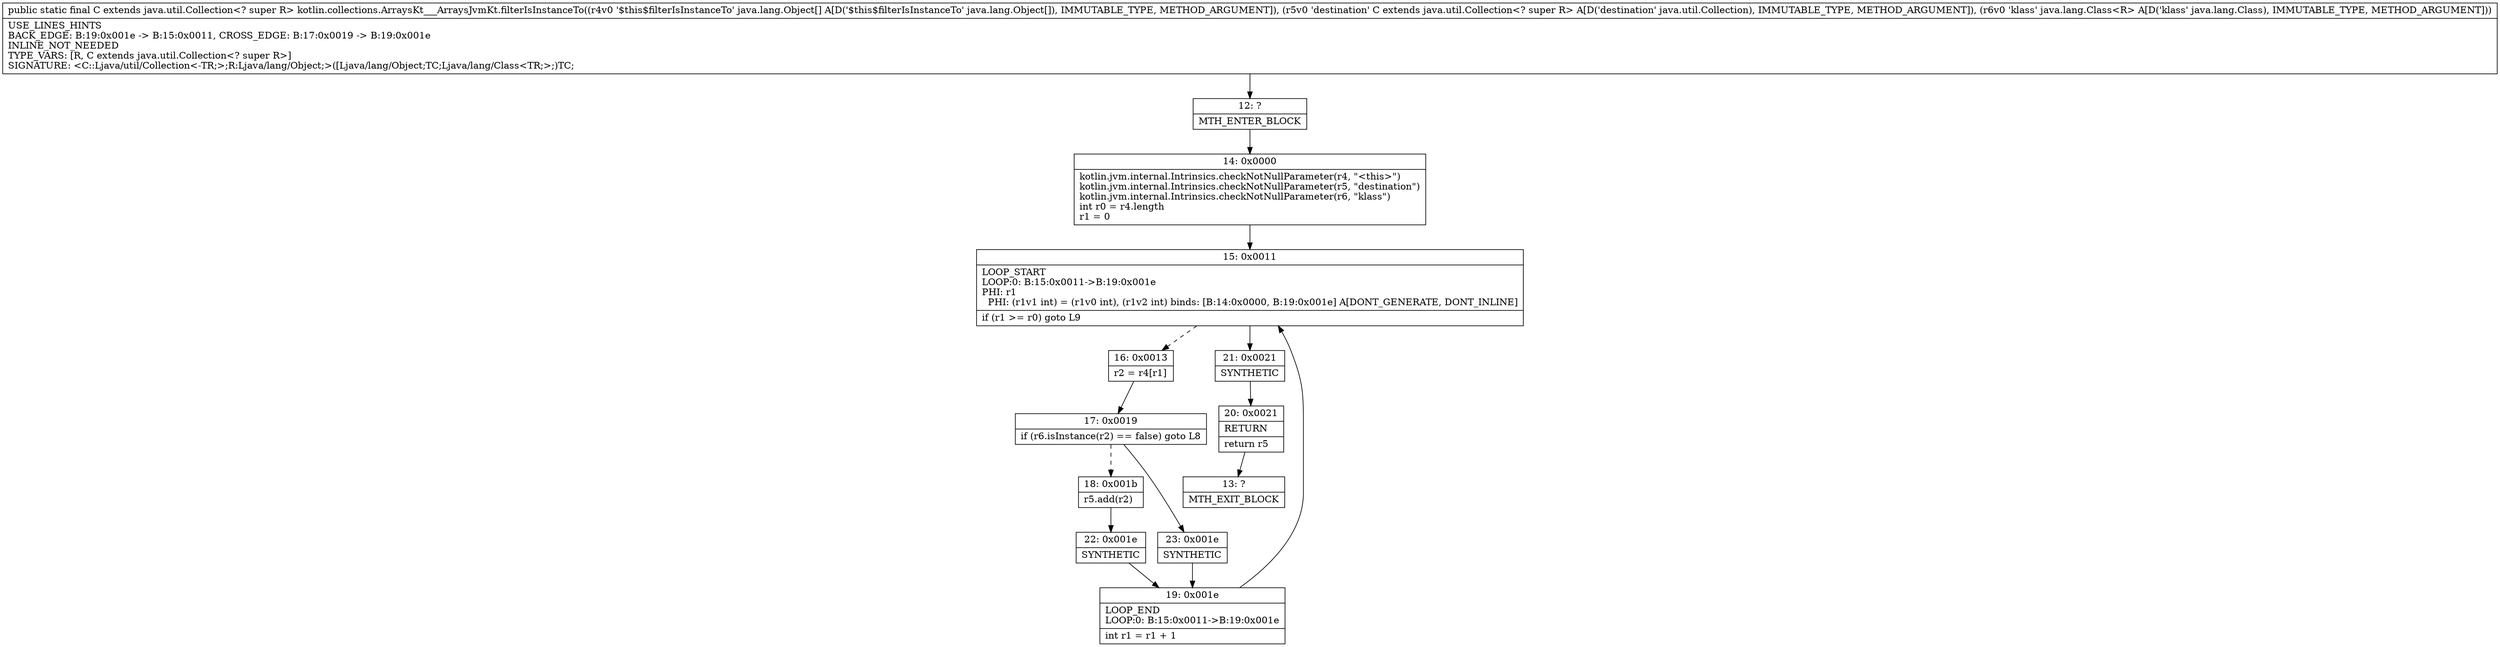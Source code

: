 digraph "CFG forkotlin.collections.ArraysKt___ArraysJvmKt.filterIsInstanceTo([Ljava\/lang\/Object;Ljava\/util\/Collection;Ljava\/lang\/Class;)Ljava\/util\/Collection;" {
Node_12 [shape=record,label="{12\:\ ?|MTH_ENTER_BLOCK\l}"];
Node_14 [shape=record,label="{14\:\ 0x0000|kotlin.jvm.internal.Intrinsics.checkNotNullParameter(r4, \"\<this\>\")\lkotlin.jvm.internal.Intrinsics.checkNotNullParameter(r5, \"destination\")\lkotlin.jvm.internal.Intrinsics.checkNotNullParameter(r6, \"klass\")\lint r0 = r4.length\lr1 = 0\l}"];
Node_15 [shape=record,label="{15\:\ 0x0011|LOOP_START\lLOOP:0: B:15:0x0011\-\>B:19:0x001e\lPHI: r1 \l  PHI: (r1v1 int) = (r1v0 int), (r1v2 int) binds: [B:14:0x0000, B:19:0x001e] A[DONT_GENERATE, DONT_INLINE]\l|if (r1 \>= r0) goto L9\l}"];
Node_16 [shape=record,label="{16\:\ 0x0013|r2 = r4[r1]\l}"];
Node_17 [shape=record,label="{17\:\ 0x0019|if (r6.isInstance(r2) == false) goto L8\l}"];
Node_18 [shape=record,label="{18\:\ 0x001b|r5.add(r2)\l}"];
Node_22 [shape=record,label="{22\:\ 0x001e|SYNTHETIC\l}"];
Node_19 [shape=record,label="{19\:\ 0x001e|LOOP_END\lLOOP:0: B:15:0x0011\-\>B:19:0x001e\l|int r1 = r1 + 1\l}"];
Node_23 [shape=record,label="{23\:\ 0x001e|SYNTHETIC\l}"];
Node_21 [shape=record,label="{21\:\ 0x0021|SYNTHETIC\l}"];
Node_20 [shape=record,label="{20\:\ 0x0021|RETURN\l|return r5\l}"];
Node_13 [shape=record,label="{13\:\ ?|MTH_EXIT_BLOCK\l}"];
MethodNode[shape=record,label="{public static final C extends java.util.Collection\<? super R\> kotlin.collections.ArraysKt___ArraysJvmKt.filterIsInstanceTo((r4v0 '$this$filterIsInstanceTo' java.lang.Object[] A[D('$this$filterIsInstanceTo' java.lang.Object[]), IMMUTABLE_TYPE, METHOD_ARGUMENT]), (r5v0 'destination' C extends java.util.Collection\<? super R\> A[D('destination' java.util.Collection), IMMUTABLE_TYPE, METHOD_ARGUMENT]), (r6v0 'klass' java.lang.Class\<R\> A[D('klass' java.lang.Class), IMMUTABLE_TYPE, METHOD_ARGUMENT]))  | USE_LINES_HINTS\lBACK_EDGE: B:19:0x001e \-\> B:15:0x0011, CROSS_EDGE: B:17:0x0019 \-\> B:19:0x001e\lINLINE_NOT_NEEDED\lTYPE_VARS: [R, C extends java.util.Collection\<? super R\>]\lSIGNATURE: \<C::Ljava\/util\/Collection\<\-TR;\>;R:Ljava\/lang\/Object;\>([Ljava\/lang\/Object;TC;Ljava\/lang\/Class\<TR;\>;)TC;\l}"];
MethodNode -> Node_12;Node_12 -> Node_14;
Node_14 -> Node_15;
Node_15 -> Node_16[style=dashed];
Node_15 -> Node_21;
Node_16 -> Node_17;
Node_17 -> Node_18[style=dashed];
Node_17 -> Node_23;
Node_18 -> Node_22;
Node_22 -> Node_19;
Node_19 -> Node_15;
Node_23 -> Node_19;
Node_21 -> Node_20;
Node_20 -> Node_13;
}

